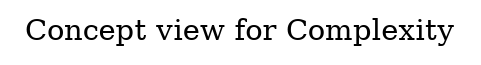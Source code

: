 digraph "Concept view for Complexity" {
  labelloc= "t"
  label="Concept view for Complexity"
  rankdir="LR"

  layout=dot
 
 
}

// (generated by Overarch with template views/view.dot.cmb)
